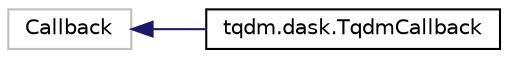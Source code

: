 digraph "Graphical Class Hierarchy"
{
 // LATEX_PDF_SIZE
  edge [fontname="Helvetica",fontsize="10",labelfontname="Helvetica",labelfontsize="10"];
  node [fontname="Helvetica",fontsize="10",shape=record];
  rankdir="LR";
  Node15606 [label="Callback",height=0.2,width=0.4,color="grey75", fillcolor="white", style="filled",tooltip=" "];
  Node15606 -> Node0 [dir="back",color="midnightblue",fontsize="10",style="solid",fontname="Helvetica"];
  Node0 [label="tqdm.dask.TqdmCallback",height=0.2,width=0.4,color="black", fillcolor="white", style="filled",URL="$classtqdm_1_1dask_1_1TqdmCallback.html",tooltip=" "];
}
